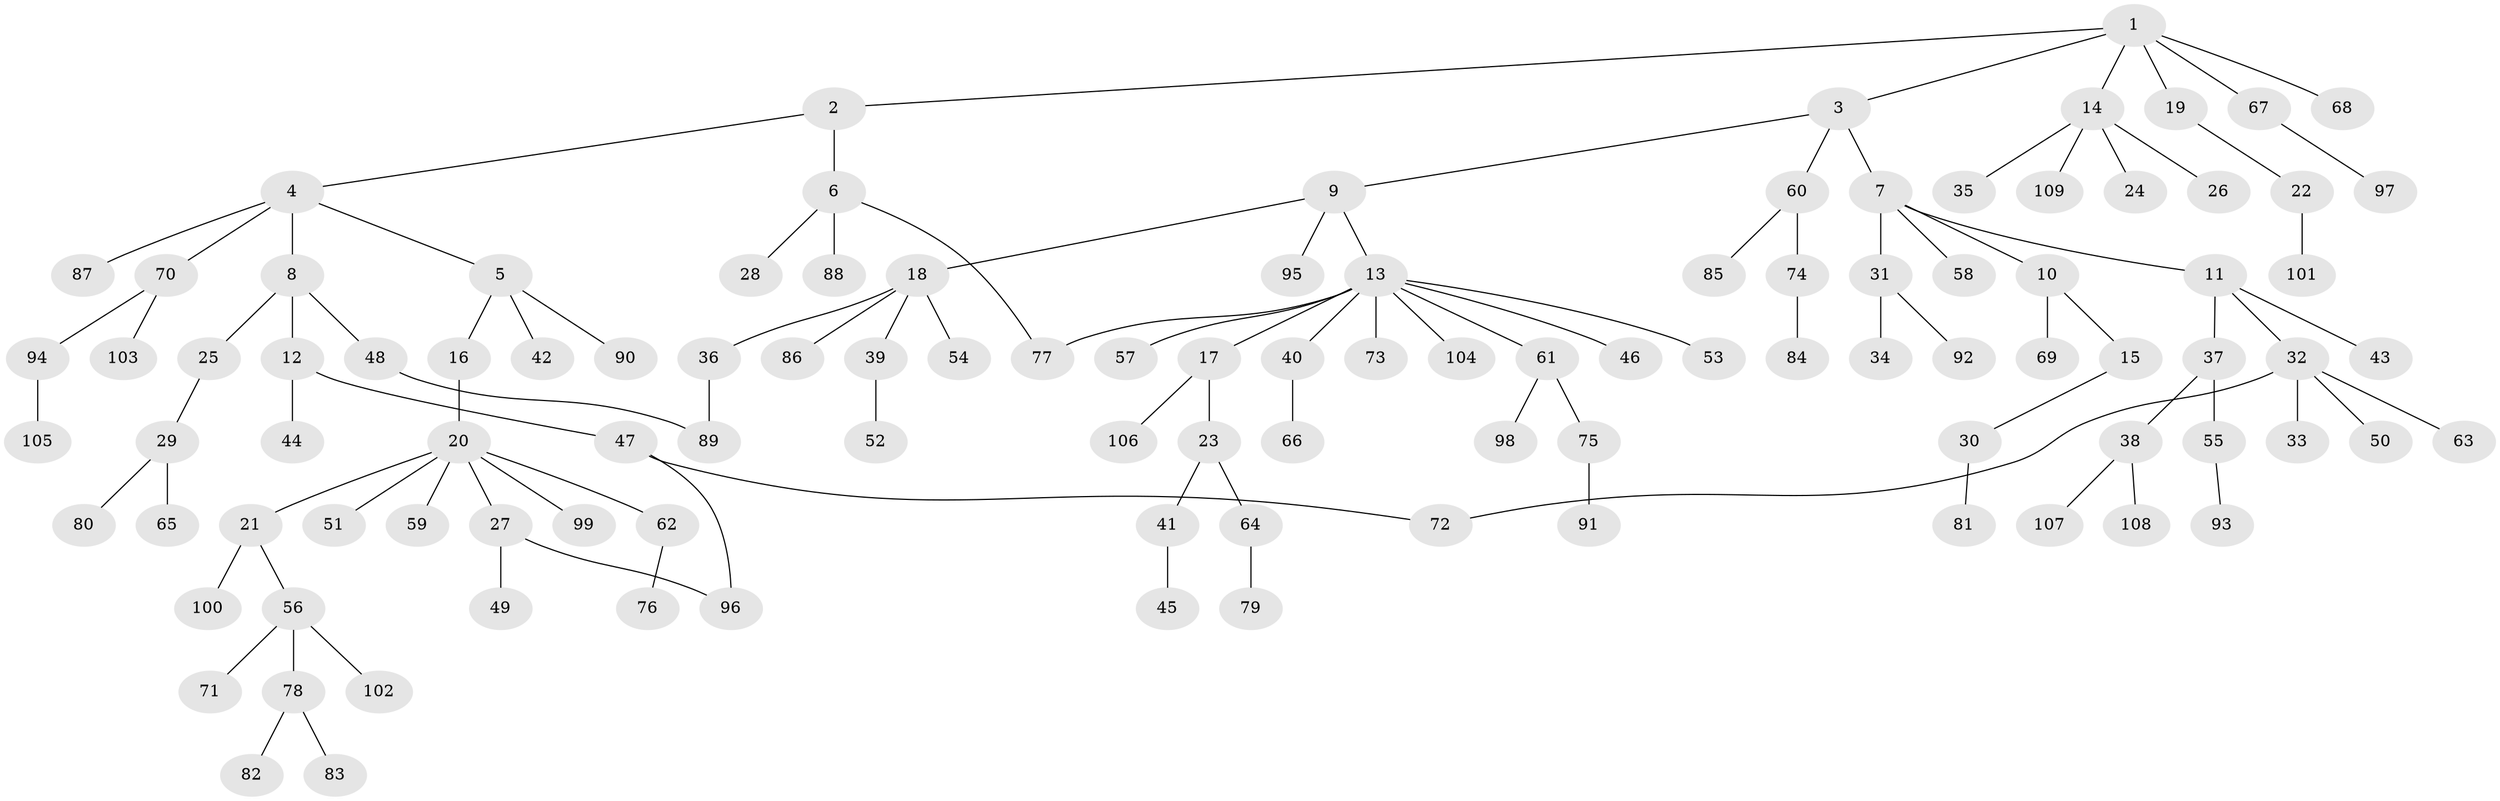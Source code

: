 // Generated by graph-tools (version 1.1) at 2025/13/03/09/25 04:13:21]
// undirected, 109 vertices, 112 edges
graph export_dot {
graph [start="1"]
  node [color=gray90,style=filled];
  1;
  2;
  3;
  4;
  5;
  6;
  7;
  8;
  9;
  10;
  11;
  12;
  13;
  14;
  15;
  16;
  17;
  18;
  19;
  20;
  21;
  22;
  23;
  24;
  25;
  26;
  27;
  28;
  29;
  30;
  31;
  32;
  33;
  34;
  35;
  36;
  37;
  38;
  39;
  40;
  41;
  42;
  43;
  44;
  45;
  46;
  47;
  48;
  49;
  50;
  51;
  52;
  53;
  54;
  55;
  56;
  57;
  58;
  59;
  60;
  61;
  62;
  63;
  64;
  65;
  66;
  67;
  68;
  69;
  70;
  71;
  72;
  73;
  74;
  75;
  76;
  77;
  78;
  79;
  80;
  81;
  82;
  83;
  84;
  85;
  86;
  87;
  88;
  89;
  90;
  91;
  92;
  93;
  94;
  95;
  96;
  97;
  98;
  99;
  100;
  101;
  102;
  103;
  104;
  105;
  106;
  107;
  108;
  109;
  1 -- 2;
  1 -- 3;
  1 -- 14;
  1 -- 19;
  1 -- 67;
  1 -- 68;
  2 -- 4;
  2 -- 6;
  3 -- 7;
  3 -- 9;
  3 -- 60;
  4 -- 5;
  4 -- 8;
  4 -- 70;
  4 -- 87;
  5 -- 16;
  5 -- 42;
  5 -- 90;
  6 -- 28;
  6 -- 77;
  6 -- 88;
  7 -- 10;
  7 -- 11;
  7 -- 31;
  7 -- 58;
  8 -- 12;
  8 -- 25;
  8 -- 48;
  9 -- 13;
  9 -- 18;
  9 -- 95;
  10 -- 15;
  10 -- 69;
  11 -- 32;
  11 -- 37;
  11 -- 43;
  12 -- 44;
  12 -- 47;
  13 -- 17;
  13 -- 40;
  13 -- 46;
  13 -- 53;
  13 -- 57;
  13 -- 61;
  13 -- 73;
  13 -- 104;
  13 -- 77;
  14 -- 24;
  14 -- 26;
  14 -- 35;
  14 -- 109;
  15 -- 30;
  16 -- 20;
  17 -- 23;
  17 -- 106;
  18 -- 36;
  18 -- 39;
  18 -- 54;
  18 -- 86;
  19 -- 22;
  20 -- 21;
  20 -- 27;
  20 -- 51;
  20 -- 59;
  20 -- 62;
  20 -- 99;
  21 -- 56;
  21 -- 100;
  22 -- 101;
  23 -- 41;
  23 -- 64;
  25 -- 29;
  27 -- 49;
  27 -- 96;
  29 -- 65;
  29 -- 80;
  30 -- 81;
  31 -- 34;
  31 -- 92;
  32 -- 33;
  32 -- 50;
  32 -- 63;
  32 -- 72;
  36 -- 89;
  37 -- 38;
  37 -- 55;
  38 -- 107;
  38 -- 108;
  39 -- 52;
  40 -- 66;
  41 -- 45;
  47 -- 72;
  47 -- 96;
  48 -- 89;
  55 -- 93;
  56 -- 71;
  56 -- 78;
  56 -- 102;
  60 -- 74;
  60 -- 85;
  61 -- 75;
  61 -- 98;
  62 -- 76;
  64 -- 79;
  67 -- 97;
  70 -- 94;
  70 -- 103;
  74 -- 84;
  75 -- 91;
  78 -- 82;
  78 -- 83;
  94 -- 105;
}
